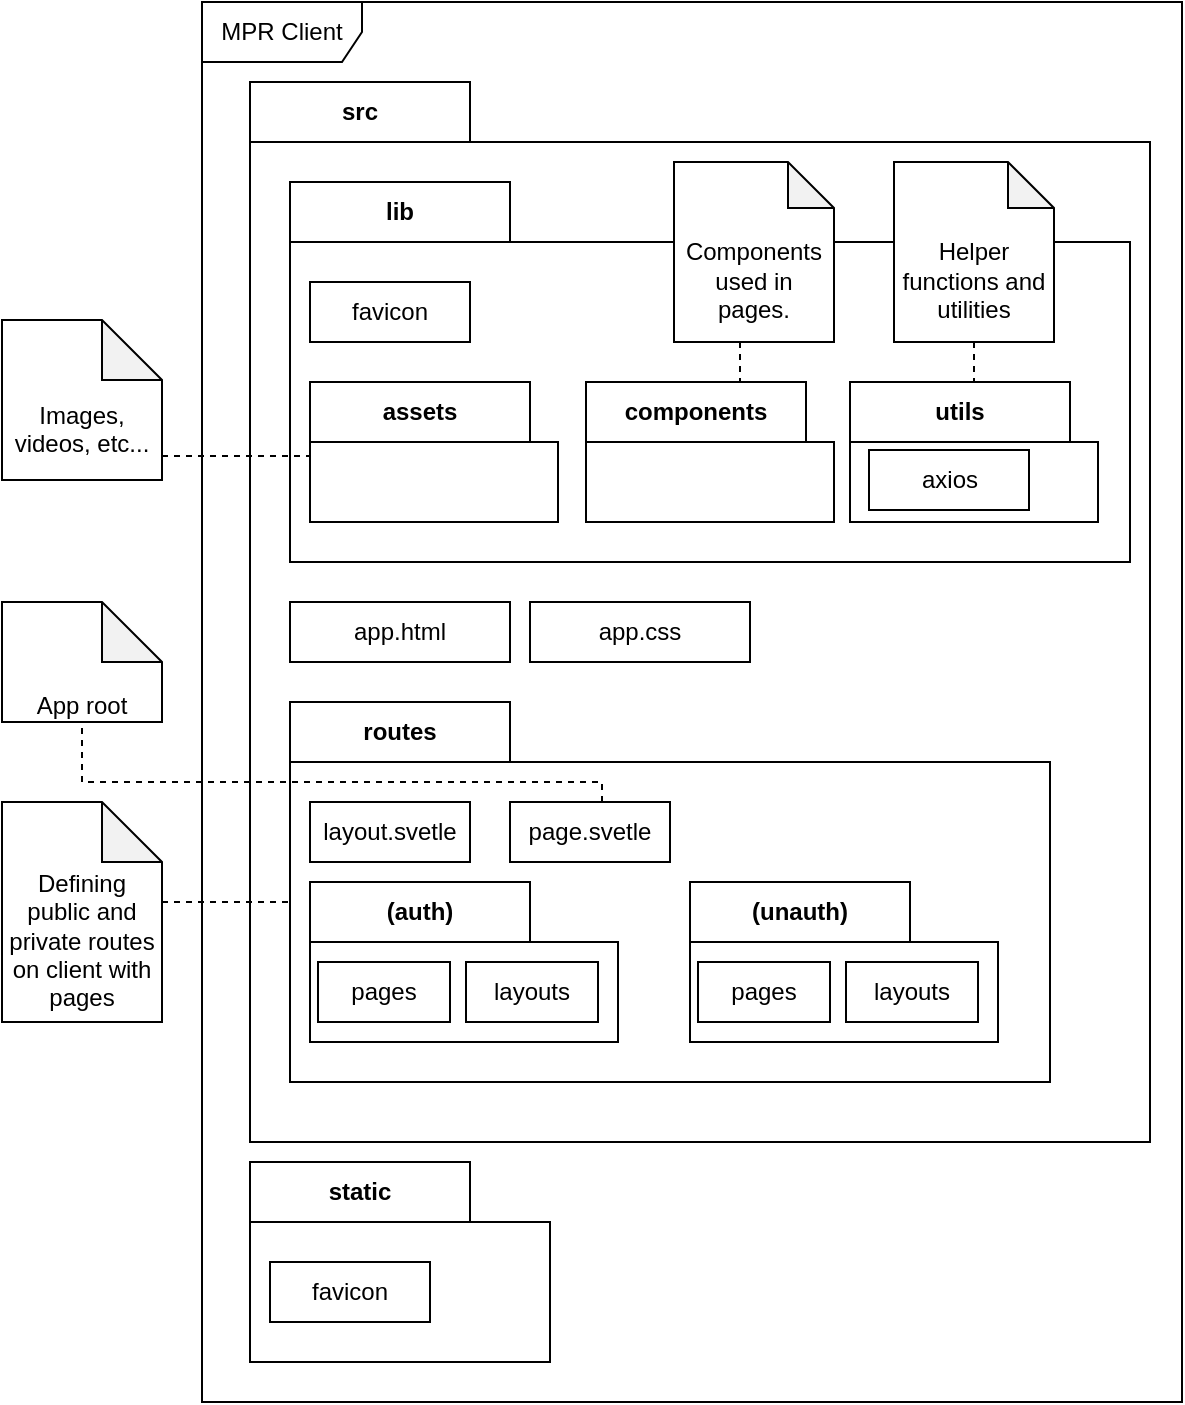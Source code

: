 <mxfile version="21.1.1" type="google">
  <diagram name="Stránka-1" id="LFsgXBYCWbJAg406_z8w">
    <mxGraphModel grid="1" page="1" gridSize="10" guides="1" tooltips="1" connect="1" arrows="1" fold="1" pageScale="1" pageWidth="827" pageHeight="1169" math="0" shadow="0">
      <root>
        <mxCell id="0" />
        <mxCell id="1" parent="0" />
        <mxCell id="54FWo_mg7JZWX-MtP0c6-1" value="MPR Client" style="shape=umlFrame;whiteSpace=wrap;html=1;pointerEvents=0;width=80;height=30;" vertex="1" parent="1">
          <mxGeometry y="20" width="490" height="700" as="geometry" />
        </mxCell>
        <mxCell id="54FWo_mg7JZWX-MtP0c6-2" value="src" style="shape=folder;fontStyle=1;tabWidth=110;tabHeight=30;tabPosition=left;html=1;boundedLbl=1;labelInHeader=1;container=1;collapsible=0;recursiveResize=0;whiteSpace=wrap;" vertex="1" parent="1">
          <mxGeometry x="24" y="60" width="450" height="530" as="geometry" />
        </mxCell>
        <mxCell id="54FWo_mg7JZWX-MtP0c6-3" value="app.css" style="html=1;whiteSpace=wrap;" vertex="1" parent="54FWo_mg7JZWX-MtP0c6-2">
          <mxGeometry width="110" height="30" relative="1" as="geometry">
            <mxPoint x="140" y="260" as="offset" />
          </mxGeometry>
        </mxCell>
        <mxCell id="54FWo_mg7JZWX-MtP0c6-6" value="lib" style="shape=folder;fontStyle=1;tabWidth=110;tabHeight=30;tabPosition=left;html=1;boundedLbl=1;labelInHeader=1;container=1;collapsible=0;recursiveResize=0;whiteSpace=wrap;" vertex="1" parent="54FWo_mg7JZWX-MtP0c6-2">
          <mxGeometry x="20" y="50" width="420" height="190" as="geometry" />
        </mxCell>
        <mxCell id="54FWo_mg7JZWX-MtP0c6-7" value="favicon" style="html=1;whiteSpace=wrap;" vertex="1" parent="54FWo_mg7JZWX-MtP0c6-6">
          <mxGeometry width="80" height="30" relative="1" as="geometry">
            <mxPoint x="10" y="50" as="offset" />
          </mxGeometry>
        </mxCell>
        <mxCell id="aoPiMM_ceICKtqRYvMzr-1" value="assets" style="shape=folder;fontStyle=1;tabWidth=110;tabHeight=30;tabPosition=left;html=1;boundedLbl=1;labelInHeader=1;container=1;collapsible=0;recursiveResize=0;whiteSpace=wrap;" vertex="1" parent="54FWo_mg7JZWX-MtP0c6-6">
          <mxGeometry x="10" y="100" width="124" height="70" as="geometry" />
        </mxCell>
        <mxCell id="aoPiMM_ceICKtqRYvMzr-2" value="components" style="shape=folder;fontStyle=1;tabWidth=110;tabHeight=30;tabPosition=left;html=1;boundedLbl=1;labelInHeader=1;container=1;collapsible=0;recursiveResize=0;whiteSpace=wrap;" vertex="1" parent="54FWo_mg7JZWX-MtP0c6-6">
          <mxGeometry x="148" y="100" width="124" height="70" as="geometry" />
        </mxCell>
        <mxCell id="aoPiMM_ceICKtqRYvMzr-14" style="edgeStyle=orthogonalEdgeStyle;rounded=0;orthogonalLoop=1;jettySize=auto;html=1;entryX=0;entryY=0;entryDx=55;entryDy=0;entryPerimeter=0;dashed=1;endArrow=none;endFill=0;" edge="1" parent="54FWo_mg7JZWX-MtP0c6-6" source="aoPiMM_ceICKtqRYvMzr-5" target="aoPiMM_ceICKtqRYvMzr-2">
          <mxGeometry relative="1" as="geometry">
            <Array as="points">
              <mxPoint x="225" y="80" />
            </Array>
          </mxGeometry>
        </mxCell>
        <mxCell id="aoPiMM_ceICKtqRYvMzr-5" value="&lt;br&gt;&lt;br&gt;Components used in pages." style="shape=note;whiteSpace=wrap;html=1;backgroundOutline=1;darkOpacity=0.05;size=23;" vertex="1" parent="54FWo_mg7JZWX-MtP0c6-6">
          <mxGeometry x="192" y="-10" width="80" height="90" as="geometry" />
        </mxCell>
        <mxCell id="aoPiMM_ceICKtqRYvMzr-20" value="utils" style="shape=folder;fontStyle=1;tabWidth=110;tabHeight=30;tabPosition=left;html=1;boundedLbl=1;labelInHeader=1;container=1;collapsible=0;recursiveResize=0;whiteSpace=wrap;" vertex="1" parent="54FWo_mg7JZWX-MtP0c6-6">
          <mxGeometry x="280" y="100" width="124" height="70" as="geometry" />
        </mxCell>
        <mxCell id="--RPs3bpEcYwjV7fNc_N-1" value="axios" style="html=1;whiteSpace=wrap;" vertex="1" parent="aoPiMM_ceICKtqRYvMzr-20">
          <mxGeometry x="9.5" y="34" width="80" height="30" as="geometry" />
        </mxCell>
        <mxCell id="aoPiMM_ceICKtqRYvMzr-21" value="&lt;br&gt;&lt;br&gt;Helper functions and utilities" style="shape=note;whiteSpace=wrap;html=1;backgroundOutline=1;darkOpacity=0.05;size=23;" vertex="1" parent="54FWo_mg7JZWX-MtP0c6-6">
          <mxGeometry x="302" y="-10" width="80" height="90" as="geometry" />
        </mxCell>
        <mxCell id="aoPiMM_ceICKtqRYvMzr-22" style="edgeStyle=orthogonalEdgeStyle;rounded=0;orthogonalLoop=1;jettySize=auto;html=1;dashed=1;endArrow=none;endFill=0;" edge="1" parent="54FWo_mg7JZWX-MtP0c6-6" source="aoPiMM_ceICKtqRYvMzr-21" target="aoPiMM_ceICKtqRYvMzr-20">
          <mxGeometry relative="1" as="geometry">
            <mxPoint x="235" y="90" as="sourcePoint" />
            <mxPoint x="213" y="110" as="targetPoint" />
            <Array as="points">
              <mxPoint x="342" y="100" />
              <mxPoint x="342" y="100" />
            </Array>
          </mxGeometry>
        </mxCell>
        <mxCell id="54FWo_mg7JZWX-MtP0c6-8" value="routes" style="shape=folder;fontStyle=1;tabWidth=110;tabHeight=30;tabPosition=left;html=1;boundedLbl=1;labelInHeader=1;container=1;collapsible=0;recursiveResize=0;whiteSpace=wrap;" vertex="1" parent="54FWo_mg7JZWX-MtP0c6-2">
          <mxGeometry x="20" y="310" width="380" height="190" as="geometry" />
        </mxCell>
        <mxCell id="54FWo_mg7JZWX-MtP0c6-9" value="layout.svetle" style="html=1;whiteSpace=wrap;" vertex="1" parent="54FWo_mg7JZWX-MtP0c6-8">
          <mxGeometry width="80" height="30" relative="1" as="geometry">
            <mxPoint x="10" y="50" as="offset" />
          </mxGeometry>
        </mxCell>
        <mxCell id="54FWo_mg7JZWX-MtP0c6-13" value="(auth)" style="shape=folder;fontStyle=1;tabWidth=110;tabHeight=30;tabPosition=left;html=1;boundedLbl=1;labelInHeader=1;container=1;collapsible=0;recursiveResize=0;whiteSpace=wrap;" vertex="1" parent="54FWo_mg7JZWX-MtP0c6-8">
          <mxGeometry x="10" y="90" width="154" height="80" as="geometry" />
        </mxCell>
        <mxCell id="aoPiMM_ceICKtqRYvMzr-6" value="pages" style="html=1;whiteSpace=wrap;" vertex="1" parent="54FWo_mg7JZWX-MtP0c6-13">
          <mxGeometry x="4" y="40" width="66" height="30" as="geometry" />
        </mxCell>
        <mxCell id="aoPiMM_ceICKtqRYvMzr-7" value="layouts" style="html=1;whiteSpace=wrap;" vertex="1" parent="54FWo_mg7JZWX-MtP0c6-13">
          <mxGeometry x="78" y="40" width="66" height="30" as="geometry" />
        </mxCell>
        <mxCell id="aoPiMM_ceICKtqRYvMzr-11" value="(unauth)" style="shape=folder;fontStyle=1;tabWidth=110;tabHeight=30;tabPosition=left;html=1;boundedLbl=1;labelInHeader=1;container=1;collapsible=0;recursiveResize=0;whiteSpace=wrap;" vertex="1" parent="54FWo_mg7JZWX-MtP0c6-8">
          <mxGeometry x="200" y="90" width="154" height="80" as="geometry" />
        </mxCell>
        <mxCell id="aoPiMM_ceICKtqRYvMzr-12" value="pages" style="html=1;whiteSpace=wrap;" vertex="1" parent="aoPiMM_ceICKtqRYvMzr-11">
          <mxGeometry x="4" y="40" width="66" height="30" as="geometry" />
        </mxCell>
        <mxCell id="aoPiMM_ceICKtqRYvMzr-13" value="layouts" style="html=1;whiteSpace=wrap;" vertex="1" parent="aoPiMM_ceICKtqRYvMzr-11">
          <mxGeometry x="78" y="40" width="66" height="30" as="geometry" />
        </mxCell>
        <mxCell id="aoPiMM_ceICKtqRYvMzr-19" value="page.svetle" style="html=1;whiteSpace=wrap;" vertex="1" parent="54FWo_mg7JZWX-MtP0c6-8">
          <mxGeometry x="110" y="50" width="80" height="30" as="geometry" />
        </mxCell>
        <mxCell id="54FWo_mg7JZWX-MtP0c6-10" value="app.html" style="html=1;whiteSpace=wrap;" vertex="1" parent="54FWo_mg7JZWX-MtP0c6-2">
          <mxGeometry x="20" y="260" width="110" height="30" as="geometry" />
        </mxCell>
        <mxCell id="54FWo_mg7JZWX-MtP0c6-4" value="static" style="shape=folder;fontStyle=1;tabWidth=110;tabHeight=30;tabPosition=left;html=1;boundedLbl=1;labelInHeader=1;container=1;collapsible=0;recursiveResize=0;whiteSpace=wrap;" vertex="1" parent="1">
          <mxGeometry x="24" y="600" width="150" height="100" as="geometry" />
        </mxCell>
        <mxCell id="54FWo_mg7JZWX-MtP0c6-5" value="favicon" style="html=1;whiteSpace=wrap;" vertex="1" parent="54FWo_mg7JZWX-MtP0c6-4">
          <mxGeometry width="80" height="30" relative="1" as="geometry">
            <mxPoint x="10" y="50" as="offset" />
          </mxGeometry>
        </mxCell>
        <mxCell id="aoPiMM_ceICKtqRYvMzr-4" style="edgeStyle=orthogonalEdgeStyle;rounded=0;orthogonalLoop=1;jettySize=auto;html=1;endArrow=none;endFill=0;dashed=1;" edge="1" parent="1">
          <mxGeometry relative="1" as="geometry">
            <mxPoint x="-26.0" y="247.032" as="sourcePoint" />
            <mxPoint x="54.0" y="247.032" as="targetPoint" />
            <Array as="points">
              <mxPoint x="14" y="247" />
              <mxPoint x="14" y="247" />
            </Array>
          </mxGeometry>
        </mxCell>
        <mxCell id="aoPiMM_ceICKtqRYvMzr-3" value="&lt;br&gt;&lt;br&gt;Images, videos, etc..." style="shape=note;whiteSpace=wrap;html=1;backgroundOutline=1;darkOpacity=0.05;" vertex="1" parent="1">
          <mxGeometry x="-100" y="179" width="80" height="80" as="geometry" />
        </mxCell>
        <mxCell id="aoPiMM_ceICKtqRYvMzr-15" value="&lt;br&gt;&lt;br&gt;&lt;br&gt;App root" style="shape=note;whiteSpace=wrap;html=1;backgroundOutline=1;darkOpacity=0.05;" vertex="1" parent="1">
          <mxGeometry x="-100" y="320" width="80" height="60" as="geometry" />
        </mxCell>
        <mxCell id="aoPiMM_ceICKtqRYvMzr-16" style="edgeStyle=orthogonalEdgeStyle;rounded=0;orthogonalLoop=1;jettySize=auto;html=1;dashed=1;endArrow=none;endFill=0;" edge="1" parent="1" source="aoPiMM_ceICKtqRYvMzr-19" target="aoPiMM_ceICKtqRYvMzr-15">
          <mxGeometry relative="1" as="geometry">
            <Array as="points">
              <mxPoint x="200" y="410" />
              <mxPoint x="-60" y="410" />
            </Array>
          </mxGeometry>
        </mxCell>
        <mxCell id="aoPiMM_ceICKtqRYvMzr-18" style="edgeStyle=orthogonalEdgeStyle;rounded=0;orthogonalLoop=1;jettySize=auto;html=1;endArrow=none;endFill=0;dashed=1;" edge="1" parent="1" target="54FWo_mg7JZWX-MtP0c6-8">
          <mxGeometry relative="1" as="geometry">
            <mxPoint x="-26" y="470" as="sourcePoint" />
            <Array as="points">
              <mxPoint x="24" y="470" />
              <mxPoint x="24" y="470" />
            </Array>
          </mxGeometry>
        </mxCell>
        <mxCell id="aoPiMM_ceICKtqRYvMzr-17" value="&lt;br&gt;&lt;br&gt;Defining public and private routes on client with pages" style="shape=note;whiteSpace=wrap;html=1;backgroundOutline=1;darkOpacity=0.05;" vertex="1" parent="1">
          <mxGeometry x="-100" y="420" width="80" height="110" as="geometry" />
        </mxCell>
      </root>
    </mxGraphModel>
  </diagram>
</mxfile>

